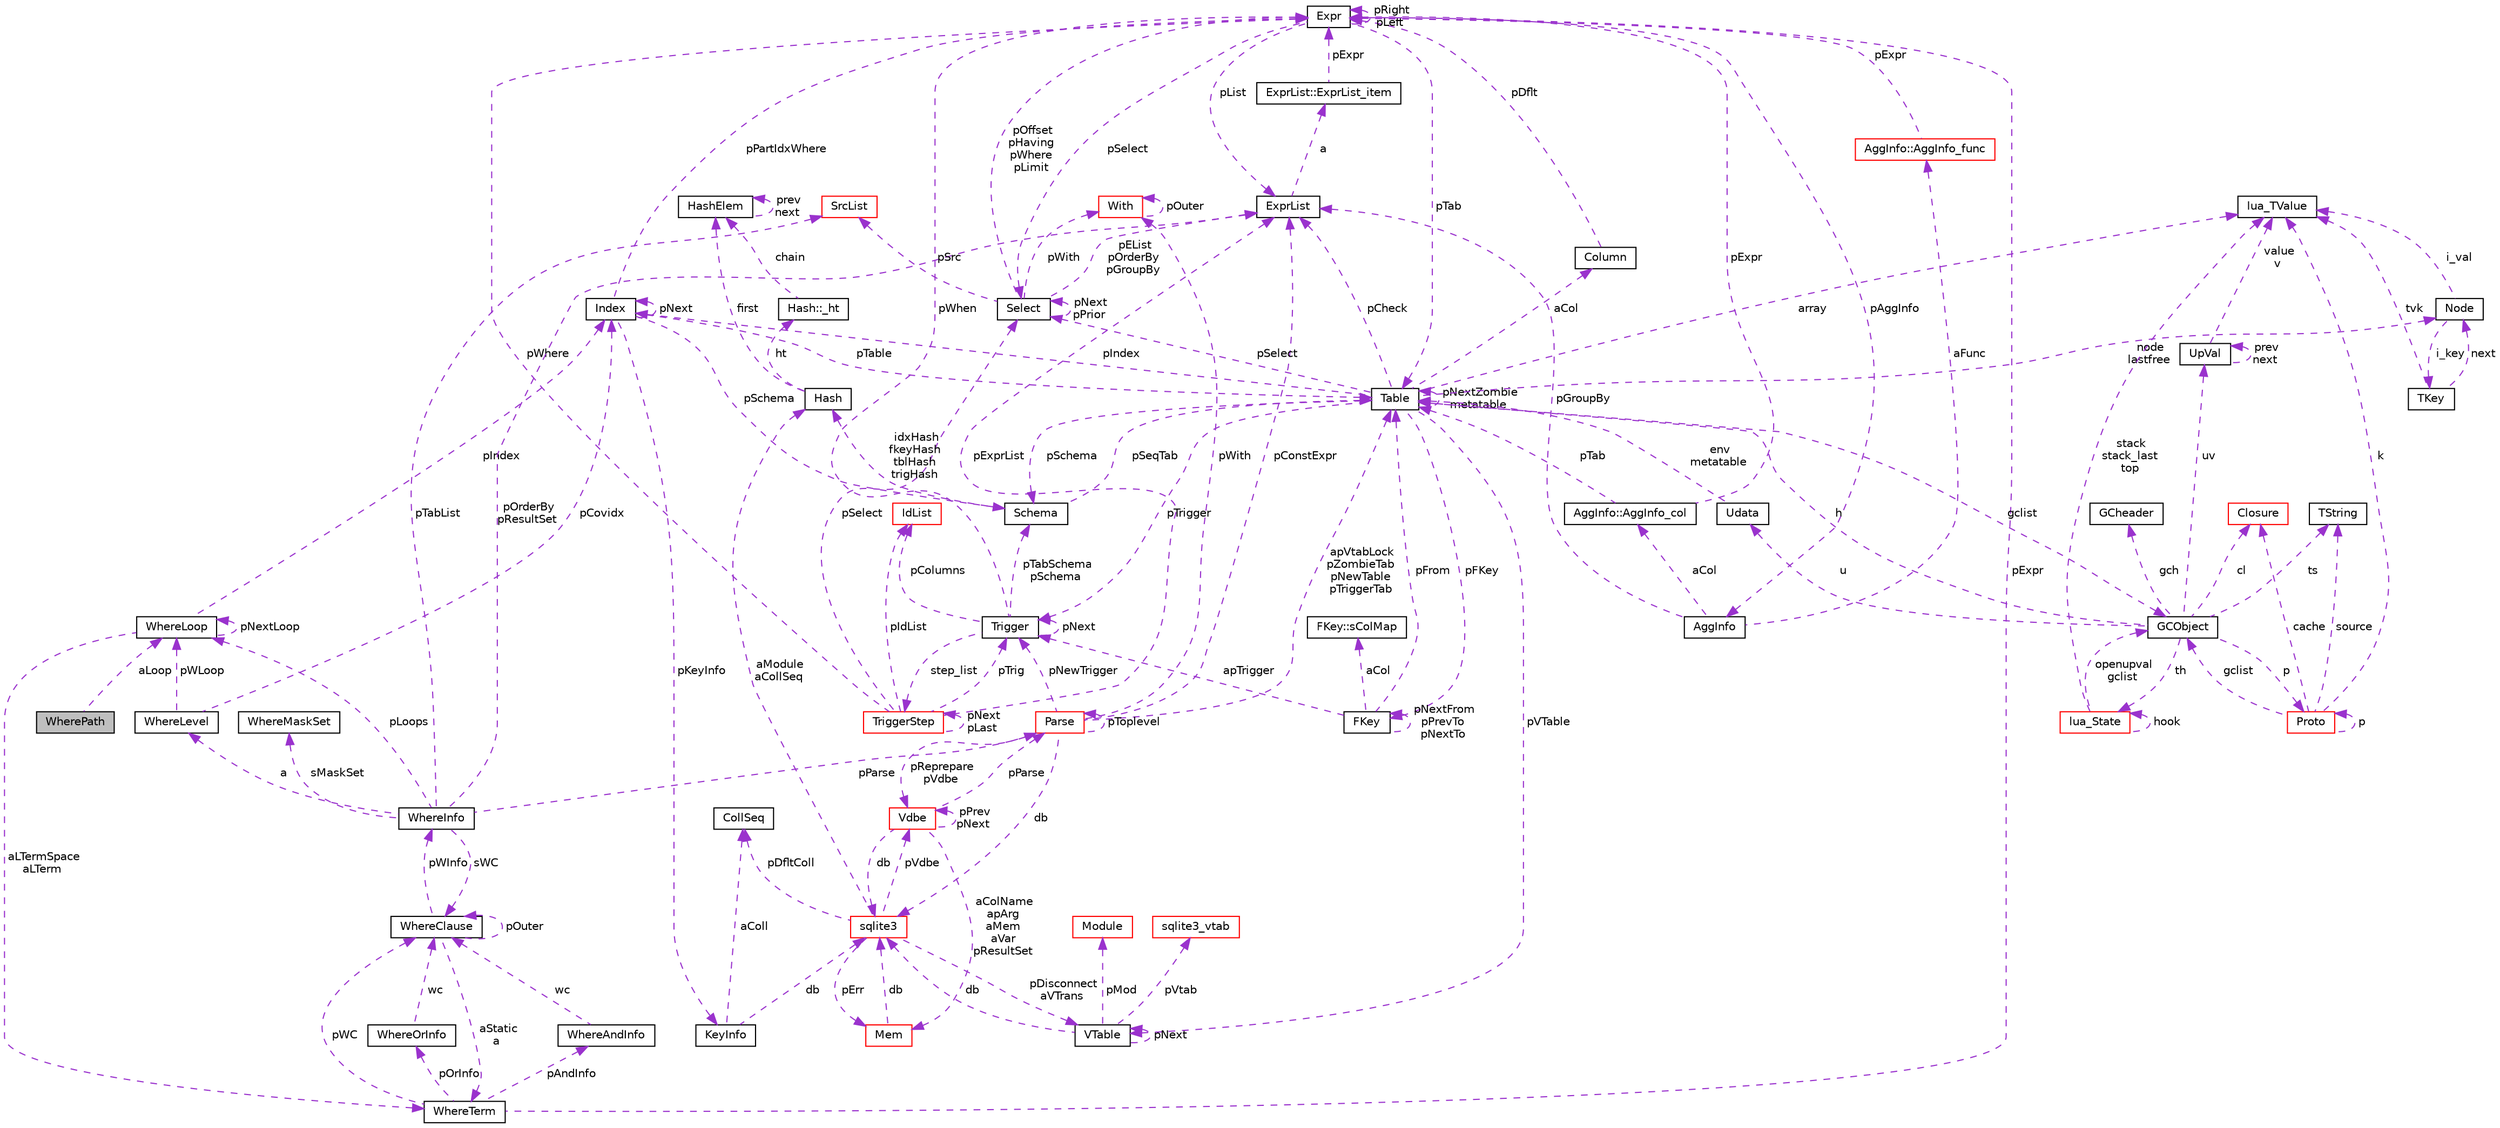 digraph "WherePath"
{
  edge [fontname="Helvetica",fontsize="10",labelfontname="Helvetica",labelfontsize="10"];
  node [fontname="Helvetica",fontsize="10",shape=record];
  Node1 [label="WherePath",height=0.2,width=0.4,color="black", fillcolor="grey75", style="filled", fontcolor="black"];
  Node2 -> Node1 [dir="back",color="darkorchid3",fontsize="10",style="dashed",label=" aLoop" ,fontname="Helvetica"];
  Node2 [label="WhereLoop",height=0.2,width=0.4,color="black", fillcolor="white", style="filled",URL="$struct_where_loop.html"];
  Node2 -> Node2 [dir="back",color="darkorchid3",fontsize="10",style="dashed",label=" pNextLoop" ,fontname="Helvetica"];
  Node3 -> Node2 [dir="back",color="darkorchid3",fontsize="10",style="dashed",label=" aLTermSpace\naLTerm" ,fontname="Helvetica"];
  Node3 [label="WhereTerm",height=0.2,width=0.4,color="black", fillcolor="white", style="filled",URL="$struct_where_term.html"];
  Node4 -> Node3 [dir="back",color="darkorchid3",fontsize="10",style="dashed",label=" pAndInfo" ,fontname="Helvetica"];
  Node4 [label="WhereAndInfo",height=0.2,width=0.4,color="black", fillcolor="white", style="filled",URL="$struct_where_and_info.html"];
  Node5 -> Node4 [dir="back",color="darkorchid3",fontsize="10",style="dashed",label=" wc" ,fontname="Helvetica"];
  Node5 [label="WhereClause",height=0.2,width=0.4,color="black", fillcolor="white", style="filled",URL="$struct_where_clause.html"];
  Node3 -> Node5 [dir="back",color="darkorchid3",fontsize="10",style="dashed",label=" aStatic\na" ,fontname="Helvetica"];
  Node6 -> Node5 [dir="back",color="darkorchid3",fontsize="10",style="dashed",label=" pWInfo" ,fontname="Helvetica"];
  Node6 [label="WhereInfo",height=0.2,width=0.4,color="black", fillcolor="white", style="filled",URL="$struct_where_info.html"];
  Node2 -> Node6 [dir="back",color="darkorchid3",fontsize="10",style="dashed",label=" pLoops" ,fontname="Helvetica"];
  Node5 -> Node6 [dir="back",color="darkorchid3",fontsize="10",style="dashed",label=" sWC" ,fontname="Helvetica"];
  Node7 -> Node6 [dir="back",color="darkorchid3",fontsize="10",style="dashed",label=" a" ,fontname="Helvetica"];
  Node7 [label="WhereLevel",height=0.2,width=0.4,color="black", fillcolor="white", style="filled",URL="$struct_where_level.html"];
  Node2 -> Node7 [dir="back",color="darkorchid3",fontsize="10",style="dashed",label=" pWLoop" ,fontname="Helvetica"];
  Node8 -> Node7 [dir="back",color="darkorchid3",fontsize="10",style="dashed",label=" pCovidx" ,fontname="Helvetica"];
  Node8 [label="Index",height=0.2,width=0.4,color="black", fillcolor="white", style="filled",URL="$struct_index.html"];
  Node9 -> Node8 [dir="back",color="darkorchid3",fontsize="10",style="dashed",label=" pSchema" ,fontname="Helvetica"];
  Node9 [label="Schema",height=0.2,width=0.4,color="black", fillcolor="white", style="filled",URL="$struct_schema.html"];
  Node10 -> Node9 [dir="back",color="darkorchid3",fontsize="10",style="dashed",label=" pSeqTab" ,fontname="Helvetica"];
  Node10 [label="Table",height=0.2,width=0.4,color="black", fillcolor="white", style="filled",URL="$struct_table.html"];
  Node11 -> Node10 [dir="back",color="darkorchid3",fontsize="10",style="dashed",label=" node\nlastfree" ,fontname="Helvetica"];
  Node11 [label="Node",height=0.2,width=0.4,color="black", fillcolor="white", style="filled",URL="$struct_node.html"];
  Node12 -> Node11 [dir="back",color="darkorchid3",fontsize="10",style="dashed",label=" i_val" ,fontname="Helvetica"];
  Node12 [label="lua_TValue",height=0.2,width=0.4,color="black", fillcolor="white", style="filled",URL="$structlua___t_value.html"];
  Node13 -> Node11 [dir="back",color="darkorchid3",fontsize="10",style="dashed",label=" i_key" ,fontname="Helvetica"];
  Node13 [label="TKey",height=0.2,width=0.4,color="black", fillcolor="white", style="filled",URL="$union_t_key.html"];
  Node11 -> Node13 [dir="back",color="darkorchid3",fontsize="10",style="dashed",label=" next" ,fontname="Helvetica"];
  Node12 -> Node13 [dir="back",color="darkorchid3",fontsize="10",style="dashed",label=" tvk" ,fontname="Helvetica"];
  Node9 -> Node10 [dir="back",color="darkorchid3",fontsize="10",style="dashed",label=" pSchema" ,fontname="Helvetica"];
  Node12 -> Node10 [dir="back",color="darkorchid3",fontsize="10",style="dashed",label=" array" ,fontname="Helvetica"];
  Node14 -> Node10 [dir="back",color="darkorchid3",fontsize="10",style="dashed",label=" aCol" ,fontname="Helvetica"];
  Node14 [label="Column",height=0.2,width=0.4,color="black", fillcolor="white", style="filled",URL="$struct_column.html"];
  Node15 -> Node14 [dir="back",color="darkorchid3",fontsize="10",style="dashed",label=" pDflt" ,fontname="Helvetica"];
  Node15 [label="Expr",height=0.2,width=0.4,color="black", fillcolor="white", style="filled",URL="$struct_expr.html"];
  Node16 -> Node15 [dir="back",color="darkorchid3",fontsize="10",style="dashed",label=" pAggInfo" ,fontname="Helvetica"];
  Node16 [label="AggInfo",height=0.2,width=0.4,color="black", fillcolor="white", style="filled",URL="$struct_agg_info.html"];
  Node17 -> Node16 [dir="back",color="darkorchid3",fontsize="10",style="dashed",label=" aCol" ,fontname="Helvetica"];
  Node17 [label="AggInfo::AggInfo_col",height=0.2,width=0.4,color="black", fillcolor="white", style="filled",URL="$struct_agg_info_1_1_agg_info__col.html"];
  Node15 -> Node17 [dir="back",color="darkorchid3",fontsize="10",style="dashed",label=" pExpr" ,fontname="Helvetica"];
  Node10 -> Node17 [dir="back",color="darkorchid3",fontsize="10",style="dashed",label=" pTab" ,fontname="Helvetica"];
  Node18 -> Node16 [dir="back",color="darkorchid3",fontsize="10",style="dashed",label=" aFunc" ,fontname="Helvetica"];
  Node18 [label="AggInfo::AggInfo_func",height=0.2,width=0.4,color="red", fillcolor="white", style="filled",URL="$struct_agg_info_1_1_agg_info__func.html"];
  Node15 -> Node18 [dir="back",color="darkorchid3",fontsize="10",style="dashed",label=" pExpr" ,fontname="Helvetica"];
  Node19 -> Node16 [dir="back",color="darkorchid3",fontsize="10",style="dashed",label=" pGroupBy" ,fontname="Helvetica"];
  Node19 [label="ExprList",height=0.2,width=0.4,color="black", fillcolor="white", style="filled",URL="$struct_expr_list.html"];
  Node20 -> Node19 [dir="back",color="darkorchid3",fontsize="10",style="dashed",label=" a" ,fontname="Helvetica"];
  Node20 [label="ExprList::ExprList_item",height=0.2,width=0.4,color="black", fillcolor="white", style="filled",URL="$struct_expr_list_1_1_expr_list__item.html"];
  Node15 -> Node20 [dir="back",color="darkorchid3",fontsize="10",style="dashed",label=" pExpr" ,fontname="Helvetica"];
  Node15 -> Node15 [dir="back",color="darkorchid3",fontsize="10",style="dashed",label=" pRight\npLeft" ,fontname="Helvetica"];
  Node10 -> Node15 [dir="back",color="darkorchid3",fontsize="10",style="dashed",label=" pTab" ,fontname="Helvetica"];
  Node21 -> Node15 [dir="back",color="darkorchid3",fontsize="10",style="dashed",label=" pSelect" ,fontname="Helvetica"];
  Node21 [label="Select",height=0.2,width=0.4,color="black", fillcolor="white", style="filled",URL="$struct_select.html"];
  Node15 -> Node21 [dir="back",color="darkorchid3",fontsize="10",style="dashed",label=" pOffset\npHaving\npWhere\npLimit" ,fontname="Helvetica"];
  Node22 -> Node21 [dir="back",color="darkorchid3",fontsize="10",style="dashed",label=" pWith" ,fontname="Helvetica"];
  Node22 [label="With",height=0.2,width=0.4,color="red", fillcolor="white", style="filled",URL="$struct_with.html"];
  Node22 -> Node22 [dir="back",color="darkorchid3",fontsize="10",style="dashed",label=" pOuter" ,fontname="Helvetica"];
  Node21 -> Node21 [dir="back",color="darkorchid3",fontsize="10",style="dashed",label=" pNext\npPrior" ,fontname="Helvetica"];
  Node23 -> Node21 [dir="back",color="darkorchid3",fontsize="10",style="dashed",label=" pSrc" ,fontname="Helvetica"];
  Node23 [label="SrcList",height=0.2,width=0.4,color="red", fillcolor="white", style="filled",URL="$struct_src_list.html"];
  Node19 -> Node21 [dir="back",color="darkorchid3",fontsize="10",style="dashed",label=" pEList\npOrderBy\npGroupBy" ,fontname="Helvetica"];
  Node19 -> Node15 [dir="back",color="darkorchid3",fontsize="10",style="dashed",label=" pList" ,fontname="Helvetica"];
  Node24 -> Node10 [dir="back",color="darkorchid3",fontsize="10",style="dashed",label=" pFKey" ,fontname="Helvetica"];
  Node24 [label="FKey",height=0.2,width=0.4,color="black", fillcolor="white", style="filled",URL="$struct_f_key.html"];
  Node25 -> Node24 [dir="back",color="darkorchid3",fontsize="10",style="dashed",label=" aCol" ,fontname="Helvetica"];
  Node25 [label="FKey::sColMap",height=0.2,width=0.4,color="black", fillcolor="white", style="filled",URL="$struct_f_key_1_1s_col_map.html"];
  Node24 -> Node24 [dir="back",color="darkorchid3",fontsize="10",style="dashed",label=" pNextFrom\npPrevTo\npNextTo" ,fontname="Helvetica"];
  Node10 -> Node24 [dir="back",color="darkorchid3",fontsize="10",style="dashed",label=" pFrom" ,fontname="Helvetica"];
  Node26 -> Node24 [dir="back",color="darkorchid3",fontsize="10",style="dashed",label=" apTrigger" ,fontname="Helvetica"];
  Node26 [label="Trigger",height=0.2,width=0.4,color="black", fillcolor="white", style="filled",URL="$struct_trigger.html"];
  Node27 -> Node26 [dir="back",color="darkorchid3",fontsize="10",style="dashed",label=" step_list" ,fontname="Helvetica"];
  Node27 [label="TriggerStep",height=0.2,width=0.4,color="red", fillcolor="white", style="filled",URL="$struct_trigger_step.html"];
  Node27 -> Node27 [dir="back",color="darkorchid3",fontsize="10",style="dashed",label=" pNext\npLast" ,fontname="Helvetica"];
  Node15 -> Node27 [dir="back",color="darkorchid3",fontsize="10",style="dashed",label=" pWhere" ,fontname="Helvetica"];
  Node28 -> Node27 [dir="back",color="darkorchid3",fontsize="10",style="dashed",label=" pIdList" ,fontname="Helvetica"];
  Node28 [label="IdList",height=0.2,width=0.4,color="red", fillcolor="white", style="filled",URL="$struct_id_list.html"];
  Node21 -> Node27 [dir="back",color="darkorchid3",fontsize="10",style="dashed",label=" pSelect" ,fontname="Helvetica"];
  Node26 -> Node27 [dir="back",color="darkorchid3",fontsize="10",style="dashed",label=" pTrig" ,fontname="Helvetica"];
  Node19 -> Node27 [dir="back",color="darkorchid3",fontsize="10",style="dashed",label=" pExprList" ,fontname="Helvetica"];
  Node9 -> Node26 [dir="back",color="darkorchid3",fontsize="10",style="dashed",label=" pTabSchema\npSchema" ,fontname="Helvetica"];
  Node15 -> Node26 [dir="back",color="darkorchid3",fontsize="10",style="dashed",label=" pWhen" ,fontname="Helvetica"];
  Node28 -> Node26 [dir="back",color="darkorchid3",fontsize="10",style="dashed",label=" pColumns" ,fontname="Helvetica"];
  Node26 -> Node26 [dir="back",color="darkorchid3",fontsize="10",style="dashed",label=" pNext" ,fontname="Helvetica"];
  Node29 -> Node10 [dir="back",color="darkorchid3",fontsize="10",style="dashed",label=" pVTable" ,fontname="Helvetica"];
  Node29 [label="VTable",height=0.2,width=0.4,color="black", fillcolor="white", style="filled",URL="$struct_v_table.html"];
  Node30 -> Node29 [dir="back",color="darkorchid3",fontsize="10",style="dashed",label=" db" ,fontname="Helvetica"];
  Node30 [label="sqlite3",height=0.2,width=0.4,color="red", fillcolor="white", style="filled",URL="$structsqlite3.html"];
  Node31 -> Node30 [dir="back",color="darkorchid3",fontsize="10",style="dashed",label=" pErr" ,fontname="Helvetica"];
  Node31 [label="Mem",height=0.2,width=0.4,color="red", fillcolor="white", style="filled",URL="$struct_mem.html"];
  Node30 -> Node31 [dir="back",color="darkorchid3",fontsize="10",style="dashed",label=" db" ,fontname="Helvetica"];
  Node32 -> Node30 [dir="back",color="darkorchid3",fontsize="10",style="dashed",label=" pVdbe" ,fontname="Helvetica"];
  Node32 [label="Vdbe",height=0.2,width=0.4,color="red", fillcolor="white", style="filled",URL="$struct_vdbe.html"];
  Node32 -> Node32 [dir="back",color="darkorchid3",fontsize="10",style="dashed",label=" pPrev\npNext" ,fontname="Helvetica"];
  Node31 -> Node32 [dir="back",color="darkorchid3",fontsize="10",style="dashed",label=" aColName\napArg\naMem\naVar\npResultSet" ,fontname="Helvetica"];
  Node30 -> Node32 [dir="back",color="darkorchid3",fontsize="10",style="dashed",label=" db" ,fontname="Helvetica"];
  Node33 -> Node32 [dir="back",color="darkorchid3",fontsize="10",style="dashed",label=" pParse" ,fontname="Helvetica"];
  Node33 [label="Parse",height=0.2,width=0.4,color="red", fillcolor="white", style="filled",URL="$struct_parse.html"];
  Node32 -> Node33 [dir="back",color="darkorchid3",fontsize="10",style="dashed",label=" pReprepare\npVdbe" ,fontname="Helvetica"];
  Node30 -> Node33 [dir="back",color="darkorchid3",fontsize="10",style="dashed",label=" db" ,fontname="Helvetica"];
  Node22 -> Node33 [dir="back",color="darkorchid3",fontsize="10",style="dashed",label=" pWith" ,fontname="Helvetica"];
  Node10 -> Node33 [dir="back",color="darkorchid3",fontsize="10",style="dashed",label=" apVtabLock\npZombieTab\npNewTable\npTriggerTab" ,fontname="Helvetica"];
  Node26 -> Node33 [dir="back",color="darkorchid3",fontsize="10",style="dashed",label=" pNewTrigger" ,fontname="Helvetica"];
  Node19 -> Node33 [dir="back",color="darkorchid3",fontsize="10",style="dashed",label=" pConstExpr" ,fontname="Helvetica"];
  Node33 -> Node33 [dir="back",color="darkorchid3",fontsize="10",style="dashed",label=" pToplevel" ,fontname="Helvetica"];
  Node34 -> Node30 [dir="back",color="darkorchid3",fontsize="10",style="dashed",label=" pDfltColl" ,fontname="Helvetica"];
  Node34 [label="CollSeq",height=0.2,width=0.4,color="black", fillcolor="white", style="filled",URL="$struct_coll_seq.html"];
  Node29 -> Node30 [dir="back",color="darkorchid3",fontsize="10",style="dashed",label=" pDisconnect\naVTrans" ,fontname="Helvetica"];
  Node35 -> Node30 [dir="back",color="darkorchid3",fontsize="10",style="dashed",label=" aModule\naCollSeq" ,fontname="Helvetica"];
  Node35 [label="Hash",height=0.2,width=0.4,color="black", fillcolor="white", style="filled",URL="$struct_hash.html"];
  Node36 -> Node35 [dir="back",color="darkorchid3",fontsize="10",style="dashed",label=" ht" ,fontname="Helvetica"];
  Node36 [label="Hash::_ht",height=0.2,width=0.4,color="black", fillcolor="white", style="filled",URL="$struct_hash_1_1__ht.html"];
  Node37 -> Node36 [dir="back",color="darkorchid3",fontsize="10",style="dashed",label=" chain" ,fontname="Helvetica"];
  Node37 [label="HashElem",height=0.2,width=0.4,color="black", fillcolor="white", style="filled",URL="$struct_hash_elem.html"];
  Node37 -> Node37 [dir="back",color="darkorchid3",fontsize="10",style="dashed",label=" prev\nnext" ,fontname="Helvetica"];
  Node37 -> Node35 [dir="back",color="darkorchid3",fontsize="10",style="dashed",label=" first" ,fontname="Helvetica"];
  Node29 -> Node29 [dir="back",color="darkorchid3",fontsize="10",style="dashed",label=" pNext" ,fontname="Helvetica"];
  Node38 -> Node29 [dir="back",color="darkorchid3",fontsize="10",style="dashed",label=" pMod" ,fontname="Helvetica"];
  Node38 [label="Module",height=0.2,width=0.4,color="red", fillcolor="white", style="filled",URL="$struct_module.html"];
  Node39 -> Node29 [dir="back",color="darkorchid3",fontsize="10",style="dashed",label=" pVtab" ,fontname="Helvetica"];
  Node39 [label="sqlite3_vtab",height=0.2,width=0.4,color="red", fillcolor="white", style="filled",URL="$structsqlite3__vtab.html"];
  Node10 -> Node10 [dir="back",color="darkorchid3",fontsize="10",style="dashed",label=" pNextZombie\nmetatable" ,fontname="Helvetica"];
  Node26 -> Node10 [dir="back",color="darkorchid3",fontsize="10",style="dashed",label=" pTrigger" ,fontname="Helvetica"];
  Node21 -> Node10 [dir="back",color="darkorchid3",fontsize="10",style="dashed",label=" pSelect" ,fontname="Helvetica"];
  Node40 -> Node10 [dir="back",color="darkorchid3",fontsize="10",style="dashed",label=" gclist" ,fontname="Helvetica"];
  Node40 [label="GCObject",height=0.2,width=0.4,color="black", fillcolor="white", style="filled",URL="$union_g_c_object.html"];
  Node41 -> Node40 [dir="back",color="darkorchid3",fontsize="10",style="dashed",label=" uv" ,fontname="Helvetica"];
  Node41 [label="UpVal",height=0.2,width=0.4,color="black", fillcolor="white", style="filled",URL="$struct_up_val.html"];
  Node41 -> Node41 [dir="back",color="darkorchid3",fontsize="10",style="dashed",label=" prev\nnext" ,fontname="Helvetica"];
  Node12 -> Node41 [dir="back",color="darkorchid3",fontsize="10",style="dashed",label=" value\nv" ,fontname="Helvetica"];
  Node42 -> Node40 [dir="back",color="darkorchid3",fontsize="10",style="dashed",label=" p" ,fontname="Helvetica"];
  Node42 [label="Proto",height=0.2,width=0.4,color="red", fillcolor="white", style="filled",URL="$struct_proto.html"];
  Node12 -> Node42 [dir="back",color="darkorchid3",fontsize="10",style="dashed",label=" k" ,fontname="Helvetica"];
  Node42 -> Node42 [dir="back",color="darkorchid3",fontsize="10",style="dashed",label=" p" ,fontname="Helvetica"];
  Node43 -> Node42 [dir="back",color="darkorchid3",fontsize="10",style="dashed",label=" source" ,fontname="Helvetica"];
  Node43 [label="TString",height=0.2,width=0.4,color="black", fillcolor="white", style="filled",URL="$union_t_string.html"];
  Node44 -> Node42 [dir="back",color="darkorchid3",fontsize="10",style="dashed",label=" cache" ,fontname="Helvetica"];
  Node44 [label="Closure",height=0.2,width=0.4,color="red", fillcolor="white", style="filled",URL="$union_closure.html"];
  Node40 -> Node42 [dir="back",color="darkorchid3",fontsize="10",style="dashed",label=" gclist" ,fontname="Helvetica"];
  Node43 -> Node40 [dir="back",color="darkorchid3",fontsize="10",style="dashed",label=" ts" ,fontname="Helvetica"];
  Node44 -> Node40 [dir="back",color="darkorchid3",fontsize="10",style="dashed",label=" cl" ,fontname="Helvetica"];
  Node45 -> Node40 [dir="back",color="darkorchid3",fontsize="10",style="dashed",label=" gch" ,fontname="Helvetica"];
  Node45 [label="GCheader",height=0.2,width=0.4,color="black", fillcolor="white", style="filled",URL="$struct_g_cheader.html"];
  Node10 -> Node40 [dir="back",color="darkorchid3",fontsize="10",style="dashed",label=" h" ,fontname="Helvetica"];
  Node46 -> Node40 [dir="back",color="darkorchid3",fontsize="10",style="dashed",label=" u" ,fontname="Helvetica"];
  Node46 [label="Udata",height=0.2,width=0.4,color="black", fillcolor="white", style="filled",URL="$union_udata.html"];
  Node10 -> Node46 [dir="back",color="darkorchid3",fontsize="10",style="dashed",label=" env\nmetatable" ,fontname="Helvetica"];
  Node47 -> Node40 [dir="back",color="darkorchid3",fontsize="10",style="dashed",label=" th" ,fontname="Helvetica"];
  Node47 [label="lua_State",height=0.2,width=0.4,color="red", fillcolor="white", style="filled",URL="$structlua___state.html"];
  Node12 -> Node47 [dir="back",color="darkorchid3",fontsize="10",style="dashed",label=" stack\nstack_last\ntop" ,fontname="Helvetica"];
  Node40 -> Node47 [dir="back",color="darkorchid3",fontsize="10",style="dashed",label=" openupval\ngclist" ,fontname="Helvetica"];
  Node47 -> Node47 [dir="back",color="darkorchid3",fontsize="10",style="dashed",label=" hook" ,fontname="Helvetica"];
  Node19 -> Node10 [dir="back",color="darkorchid3",fontsize="10",style="dashed",label=" pCheck" ,fontname="Helvetica"];
  Node8 -> Node10 [dir="back",color="darkorchid3",fontsize="10",style="dashed",label=" pIndex" ,fontname="Helvetica"];
  Node35 -> Node9 [dir="back",color="darkorchid3",fontsize="10",style="dashed",label=" idxHash\nfkeyHash\ntblHash\ntrigHash" ,fontname="Helvetica"];
  Node15 -> Node8 [dir="back",color="darkorchid3",fontsize="10",style="dashed",label=" pPartIdxWhere" ,fontname="Helvetica"];
  Node10 -> Node8 [dir="back",color="darkorchid3",fontsize="10",style="dashed",label=" pTable" ,fontname="Helvetica"];
  Node48 -> Node8 [dir="back",color="darkorchid3",fontsize="10",style="dashed",label=" pKeyInfo" ,fontname="Helvetica"];
  Node48 [label="KeyInfo",height=0.2,width=0.4,color="black", fillcolor="white", style="filled",URL="$struct_key_info.html"];
  Node30 -> Node48 [dir="back",color="darkorchid3",fontsize="10",style="dashed",label=" db" ,fontname="Helvetica"];
  Node34 -> Node48 [dir="back",color="darkorchid3",fontsize="10",style="dashed",label=" aColl" ,fontname="Helvetica"];
  Node8 -> Node8 [dir="back",color="darkorchid3",fontsize="10",style="dashed",label=" pNext" ,fontname="Helvetica"];
  Node49 -> Node6 [dir="back",color="darkorchid3",fontsize="10",style="dashed",label=" sMaskSet" ,fontname="Helvetica"];
  Node49 [label="WhereMaskSet",height=0.2,width=0.4,color="black", fillcolor="white", style="filled",URL="$struct_where_mask_set.html"];
  Node23 -> Node6 [dir="back",color="darkorchid3",fontsize="10",style="dashed",label=" pTabList" ,fontname="Helvetica"];
  Node19 -> Node6 [dir="back",color="darkorchid3",fontsize="10",style="dashed",label=" pOrderBy\npResultSet" ,fontname="Helvetica"];
  Node33 -> Node6 [dir="back",color="darkorchid3",fontsize="10",style="dashed",label=" pParse" ,fontname="Helvetica"];
  Node5 -> Node5 [dir="back",color="darkorchid3",fontsize="10",style="dashed",label=" pOuter" ,fontname="Helvetica"];
  Node50 -> Node3 [dir="back",color="darkorchid3",fontsize="10",style="dashed",label=" pOrInfo" ,fontname="Helvetica"];
  Node50 [label="WhereOrInfo",height=0.2,width=0.4,color="black", fillcolor="white", style="filled",URL="$struct_where_or_info.html"];
  Node5 -> Node50 [dir="back",color="darkorchid3",fontsize="10",style="dashed",label=" wc" ,fontname="Helvetica"];
  Node15 -> Node3 [dir="back",color="darkorchid3",fontsize="10",style="dashed",label=" pExpr" ,fontname="Helvetica"];
  Node5 -> Node3 [dir="back",color="darkorchid3",fontsize="10",style="dashed",label=" pWC" ,fontname="Helvetica"];
  Node8 -> Node2 [dir="back",color="darkorchid3",fontsize="10",style="dashed",label=" pIndex" ,fontname="Helvetica"];
}
